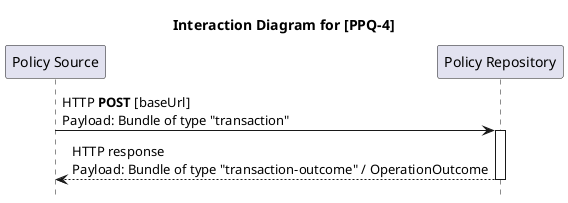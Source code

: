 @startuml

title Interaction Diagram for [PPQ-4]

hide footbox
autoactivate on

participant "Policy Source" as PolicySource
participant "Policy Repository" as PolicyRepository

"PolicySource" -> "PolicyRepository" : HTTP <b>POST</b> [baseUrl]\nPayload: Bundle of type "transaction"
"PolicyRepository" --> "PolicySource" : HTTP response\nPayload: Bundle of type "transaction-outcome" / OperationOutcome

@enduml